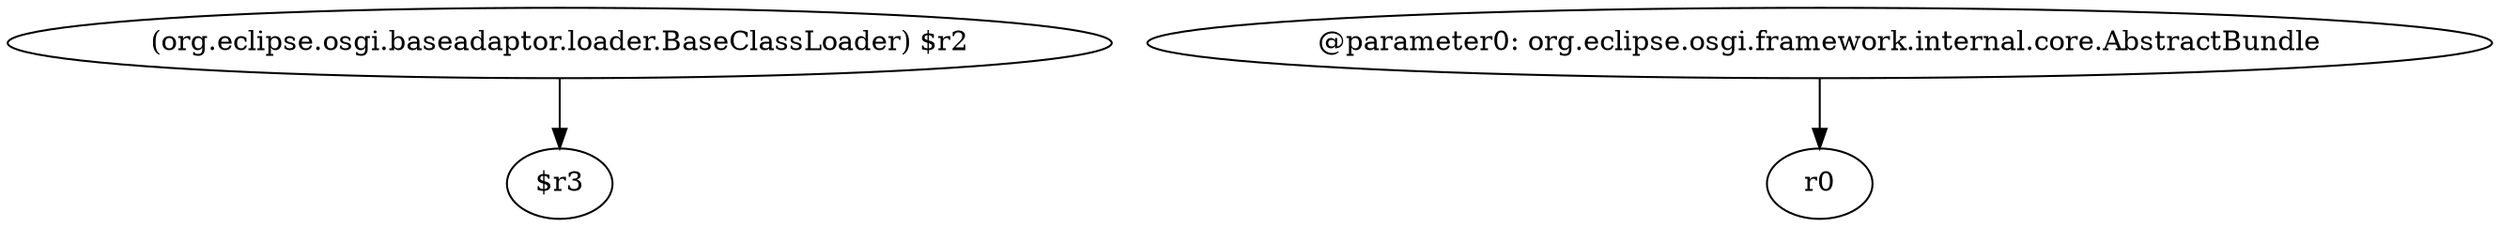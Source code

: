 digraph g {
0[label="(org.eclipse.osgi.baseadaptor.loader.BaseClassLoader) $r2"]
1[label="$r3"]
0->1[label=""]
2[label="@parameter0: org.eclipse.osgi.framework.internal.core.AbstractBundle"]
3[label="r0"]
2->3[label=""]
}
